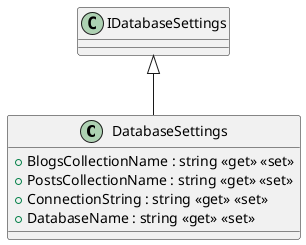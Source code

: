 @startuml
class DatabaseSettings {
    + BlogsCollectionName : string <<get>> <<set>>
    + PostsCollectionName : string <<get>> <<set>>
    + ConnectionString : string <<get>> <<set>>
    + DatabaseName : string <<get>> <<set>>
}
IDatabaseSettings <|-- DatabaseSettings
@enduml
